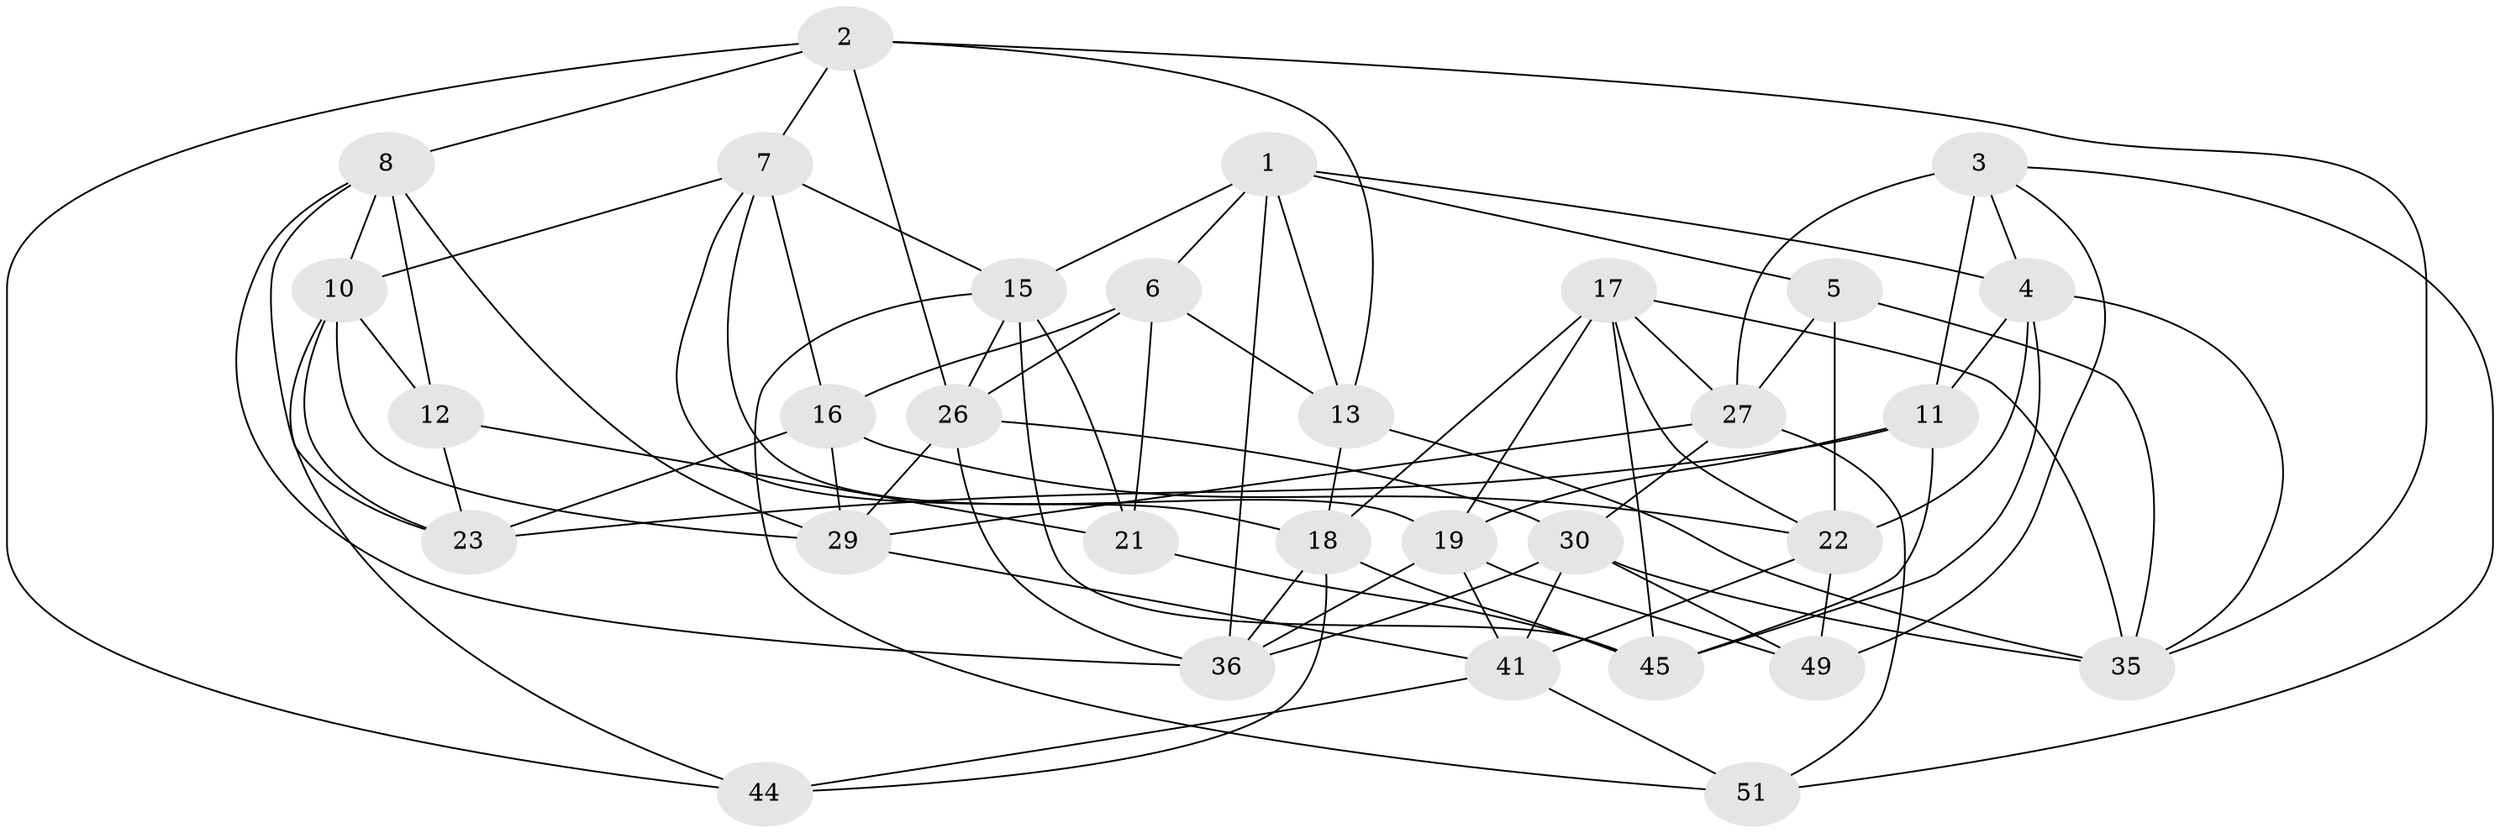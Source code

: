 // Generated by graph-tools (version 1.1) at 2025/24/03/03/25 07:24:24]
// undirected, 31 vertices, 84 edges
graph export_dot {
graph [start="1"]
  node [color=gray90,style=filled];
  1 [super="+38"];
  2 [super="+52"];
  3 [super="+14"];
  4 [super="+33"];
  5;
  6 [super="+24"];
  7 [super="+40"];
  8 [super="+9"];
  10 [super="+20"];
  11 [super="+31"];
  12;
  13 [super="+32"];
  15 [super="+25"];
  16 [super="+37"];
  17 [super="+34"];
  18 [super="+53"];
  19 [super="+43"];
  21;
  22 [super="+47"];
  23 [super="+42"];
  26 [super="+56"];
  27 [super="+28"];
  29 [super="+55"];
  30 [super="+48"];
  35 [super="+39"];
  36 [super="+50"];
  41 [super="+54"];
  44;
  45 [super="+46"];
  49;
  51;
  1 -- 13;
  1 -- 5;
  1 -- 15;
  1 -- 6;
  1 -- 36;
  1 -- 4;
  2 -- 35;
  2 -- 44;
  2 -- 13;
  2 -- 8;
  2 -- 26;
  2 -- 7;
  3 -- 49;
  3 -- 51;
  3 -- 11 [weight=2];
  3 -- 27;
  3 -- 4;
  4 -- 35;
  4 -- 22;
  4 -- 11;
  4 -- 45;
  5 -- 35;
  5 -- 22;
  5 -- 27;
  6 -- 21;
  6 -- 16;
  6 -- 13 [weight=2];
  6 -- 26;
  7 -- 10;
  7 -- 16;
  7 -- 18;
  7 -- 19;
  7 -- 15;
  8 -- 36;
  8 -- 29;
  8 -- 10;
  8 -- 12;
  8 -- 23;
  10 -- 12;
  10 -- 44;
  10 -- 23;
  10 -- 29;
  11 -- 45;
  11 -- 23;
  11 -- 19;
  12 -- 21;
  12 -- 23;
  13 -- 18;
  13 -- 35;
  15 -- 45;
  15 -- 26;
  15 -- 51;
  15 -- 21;
  16 -- 23 [weight=2];
  16 -- 29;
  16 -- 22;
  17 -- 18;
  17 -- 35;
  17 -- 27;
  17 -- 19;
  17 -- 45;
  17 -- 22;
  18 -- 44;
  18 -- 36;
  18 -- 45;
  19 -- 49;
  19 -- 41;
  19 -- 36;
  21 -- 45;
  22 -- 41;
  22 -- 49;
  26 -- 36;
  26 -- 30;
  26 -- 29;
  27 -- 29;
  27 -- 30;
  27 -- 51;
  29 -- 41;
  30 -- 35;
  30 -- 41;
  30 -- 49;
  30 -- 36;
  41 -- 44;
  41 -- 51;
}
